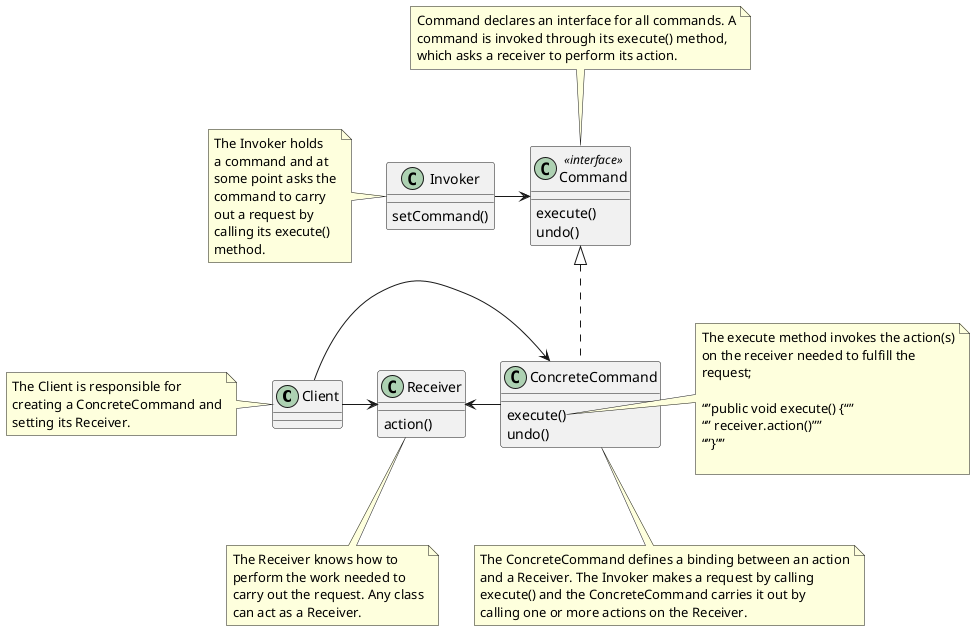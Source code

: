 # Ref https://www.petrockblock.com/2018/07/02/design-patterns-plantuml-command-pattern/

@startuml
class Client
class Invoker
class Command <<interface>>
class Receiver
class ConcreteCommand

Invoker : setCommand()
Command : execute()
Command : undo()
Receiver : action()
ConcreteCommand : execute()
ConcreteCommand : undo()

Client -> Receiver
Client -> ConcreteCommand
Receiver <- ConcreteCommand
Invoker -> Command
Command <|.. ConcreteCommand

note left of Client
The Client is responsible for
creating a ConcreteCommand and
setting its Receiver.
end note

note bottom of Receiver
The Receiver knows how to
perform the work needed to
carry out the request. Any class
can act as a Receiver.
end note

note bottom of ConcreteCommand
The ConcreteCommand defines a binding between an action
and a Receiver. The Invoker makes a request by calling
execute() and the ConcreteCommand carries it out by
calling one or more actions on the Receiver.
end note

note left of Invoker
The Invoker holds
a command and at
some point asks the
command to carry
out a request by
calling its execute()
method.
end note

note top of Command
Command declares an interface for all commands. A
command is invoked through its execute() method,
which asks a receiver to perform its action.
end note

note right of ConcreteCommand::execute()
The execute method invokes the action(s)
on the receiver needed to fulfill the
request;

“”public void execute() {“”
“” receiver.action()””
“”}””

end note
@enduml
